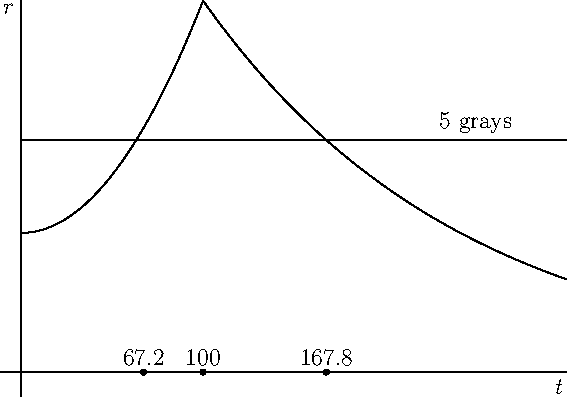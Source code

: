 size(10cm,7cm,IgnoreAspect);
import graph; 
xaxis("$t$");
yaxis("$r$");
real f1(real x) {return 3 + (5*x^2)/10000;}
draw(graph(f1,0,100));
real f2(real x) {return 2^((-1*x)/100 + 4);}
draw(graph(f2,100,300));
dot("$100$",(100,0),N);
draw((0,5)--(300,5));
label("5 grays",(250,5),N);
dot("$67.2$",(67.2,0),N);
dot("$167.8$",(167.8,0),N);
